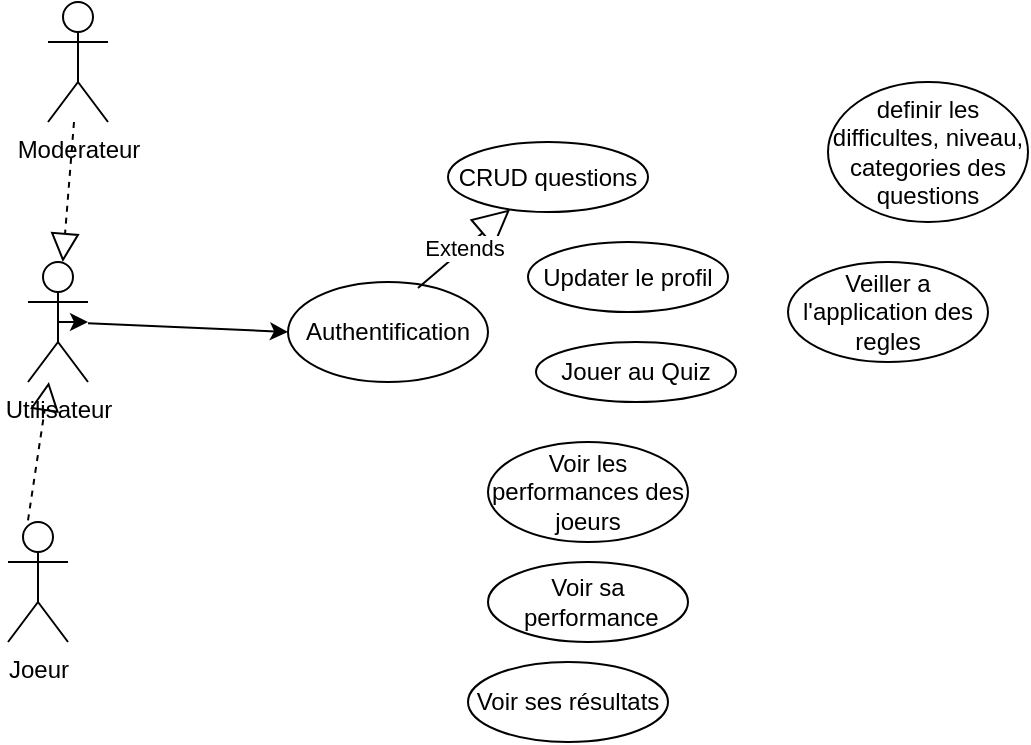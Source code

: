 <mxfile version="22.1.19" type="github">
  <diagram name="Page-1" id="-kSXYxPSNdlGJXKzqjai">
    <mxGraphModel dx="875" dy="435" grid="1" gridSize="10" guides="1" tooltips="1" connect="1" arrows="1" fold="1" page="1" pageScale="1" pageWidth="827" pageHeight="1169" math="0" shadow="0">
      <root>
        <mxCell id="0" />
        <mxCell id="1" parent="0" />
        <mxCell id="kqHvdpa6unui2aYF5rqx-35" style="edgeStyle=none;rounded=0;orthogonalLoop=1;jettySize=auto;html=1;entryX=0;entryY=0.5;entryDx=0;entryDy=0;" edge="1" parent="1" source="kqHvdpa6unui2aYF5rqx-7" target="kqHvdpa6unui2aYF5rqx-19">
          <mxGeometry relative="1" as="geometry" />
        </mxCell>
        <mxCell id="kqHvdpa6unui2aYF5rqx-7" value="Utilisateur&lt;br&gt;" style="shape=umlActor;verticalLabelPosition=bottom;verticalAlign=top;html=1;outlineConnect=0;" vertex="1" parent="1">
          <mxGeometry x="60" y="610" width="30" height="60" as="geometry" />
        </mxCell>
        <mxCell id="kqHvdpa6unui2aYF5rqx-8" value="Moderateur" style="shape=umlActor;verticalLabelPosition=bottom;verticalAlign=top;html=1;outlineConnect=0;" vertex="1" parent="1">
          <mxGeometry x="70" y="480" width="30" height="60" as="geometry" />
        </mxCell>
        <mxCell id="kqHvdpa6unui2aYF5rqx-11" value="Joeur&lt;br&gt;" style="shape=umlActor;verticalLabelPosition=bottom;verticalAlign=top;html=1;outlineConnect=0;" vertex="1" parent="1">
          <mxGeometry x="50" y="740" width="30" height="60" as="geometry" />
        </mxCell>
        <mxCell id="kqHvdpa6unui2aYF5rqx-19" value="Authentification&lt;br&gt;" style="ellipse;whiteSpace=wrap;html=1;" vertex="1" parent="1">
          <mxGeometry x="190" y="620" width="100" height="50" as="geometry" />
        </mxCell>
        <mxCell id="kqHvdpa6unui2aYF5rqx-24" value="Jouer au Quiz" style="ellipse;whiteSpace=wrap;html=1;" vertex="1" parent="1">
          <mxGeometry x="314" y="650" width="100" height="30" as="geometry" />
        </mxCell>
        <mxCell id="kqHvdpa6unui2aYF5rqx-25" value="Updater le profil" style="ellipse;whiteSpace=wrap;html=1;" vertex="1" parent="1">
          <mxGeometry x="310" y="600" width="100" height="35" as="geometry" />
        </mxCell>
        <mxCell id="kqHvdpa6unui2aYF5rqx-26" value="CRUD questions&lt;br&gt;" style="ellipse;whiteSpace=wrap;html=1;" vertex="1" parent="1">
          <mxGeometry x="270" y="550" width="100" height="35" as="geometry" />
        </mxCell>
        <mxCell id="kqHvdpa6unui2aYF5rqx-28" value="Extends" style="endArrow=block;endSize=16;endFill=0;html=1;rounded=0;exitX=0.65;exitY=0.06;exitDx=0;exitDy=0;exitPerimeter=0;" edge="1" parent="1" source="kqHvdpa6unui2aYF5rqx-19" target="kqHvdpa6unui2aYF5rqx-26">
          <mxGeometry width="160" relative="1" as="geometry">
            <mxPoint x="210" y="584" as="sourcePoint" />
            <mxPoint x="370" y="584" as="targetPoint" />
          </mxGeometry>
        </mxCell>
        <mxCell id="kqHvdpa6unui2aYF5rqx-29" value="Voir les performances des joeurs" style="ellipse;whiteSpace=wrap;html=1;" vertex="1" parent="1">
          <mxGeometry x="290" y="700" width="100" height="50" as="geometry" />
        </mxCell>
        <mxCell id="kqHvdpa6unui2aYF5rqx-30" value="Voir sa&lt;br&gt;&amp;nbsp;performance" style="ellipse;whiteSpace=wrap;html=1;" vertex="1" parent="1">
          <mxGeometry x="290" y="760" width="100" height="40" as="geometry" />
        </mxCell>
        <mxCell id="kqHvdpa6unui2aYF5rqx-31" value="definir les difficultes, niveau, categories des questions" style="ellipse;whiteSpace=wrap;html=1;" vertex="1" parent="1">
          <mxGeometry x="460" y="520" width="100" height="70" as="geometry" />
        </mxCell>
        <mxCell id="kqHvdpa6unui2aYF5rqx-32" value="Veiller a l&#39;application des regles" style="ellipse;whiteSpace=wrap;html=1;" vertex="1" parent="1">
          <mxGeometry x="440" y="610" width="100" height="50" as="geometry" />
        </mxCell>
        <mxCell id="kqHvdpa6unui2aYF5rqx-33" value="Voir ses résultats" style="ellipse;whiteSpace=wrap;html=1;" vertex="1" parent="1">
          <mxGeometry x="280" y="810" width="100" height="40" as="geometry" />
        </mxCell>
        <mxCell id="kqHvdpa6unui2aYF5rqx-36" value="" style="endArrow=block;dashed=1;endFill=0;endSize=12;html=1;rounded=0;" edge="1" parent="1" target="kqHvdpa6unui2aYF5rqx-7">
          <mxGeometry width="160" relative="1" as="geometry">
            <mxPoint x="83" y="540" as="sourcePoint" />
            <mxPoint x="180" y="570" as="targetPoint" />
          </mxGeometry>
        </mxCell>
        <mxCell id="kqHvdpa6unui2aYF5rqx-37" style="edgeStyle=none;rounded=0;orthogonalLoop=1;jettySize=auto;html=1;exitX=0.5;exitY=0.5;exitDx=0;exitDy=0;exitPerimeter=0;" edge="1" parent="1" source="kqHvdpa6unui2aYF5rqx-7" target="kqHvdpa6unui2aYF5rqx-7">
          <mxGeometry relative="1" as="geometry" />
        </mxCell>
        <mxCell id="kqHvdpa6unui2aYF5rqx-38" value="" style="endArrow=block;dashed=1;endFill=0;endSize=12;html=1;rounded=0;" edge="1" parent="1" target="kqHvdpa6unui2aYF5rqx-7">
          <mxGeometry width="160" relative="1" as="geometry">
            <mxPoint x="60" y="739.17" as="sourcePoint" />
            <mxPoint x="220" y="739.17" as="targetPoint" />
          </mxGeometry>
        </mxCell>
      </root>
    </mxGraphModel>
  </diagram>
</mxfile>
